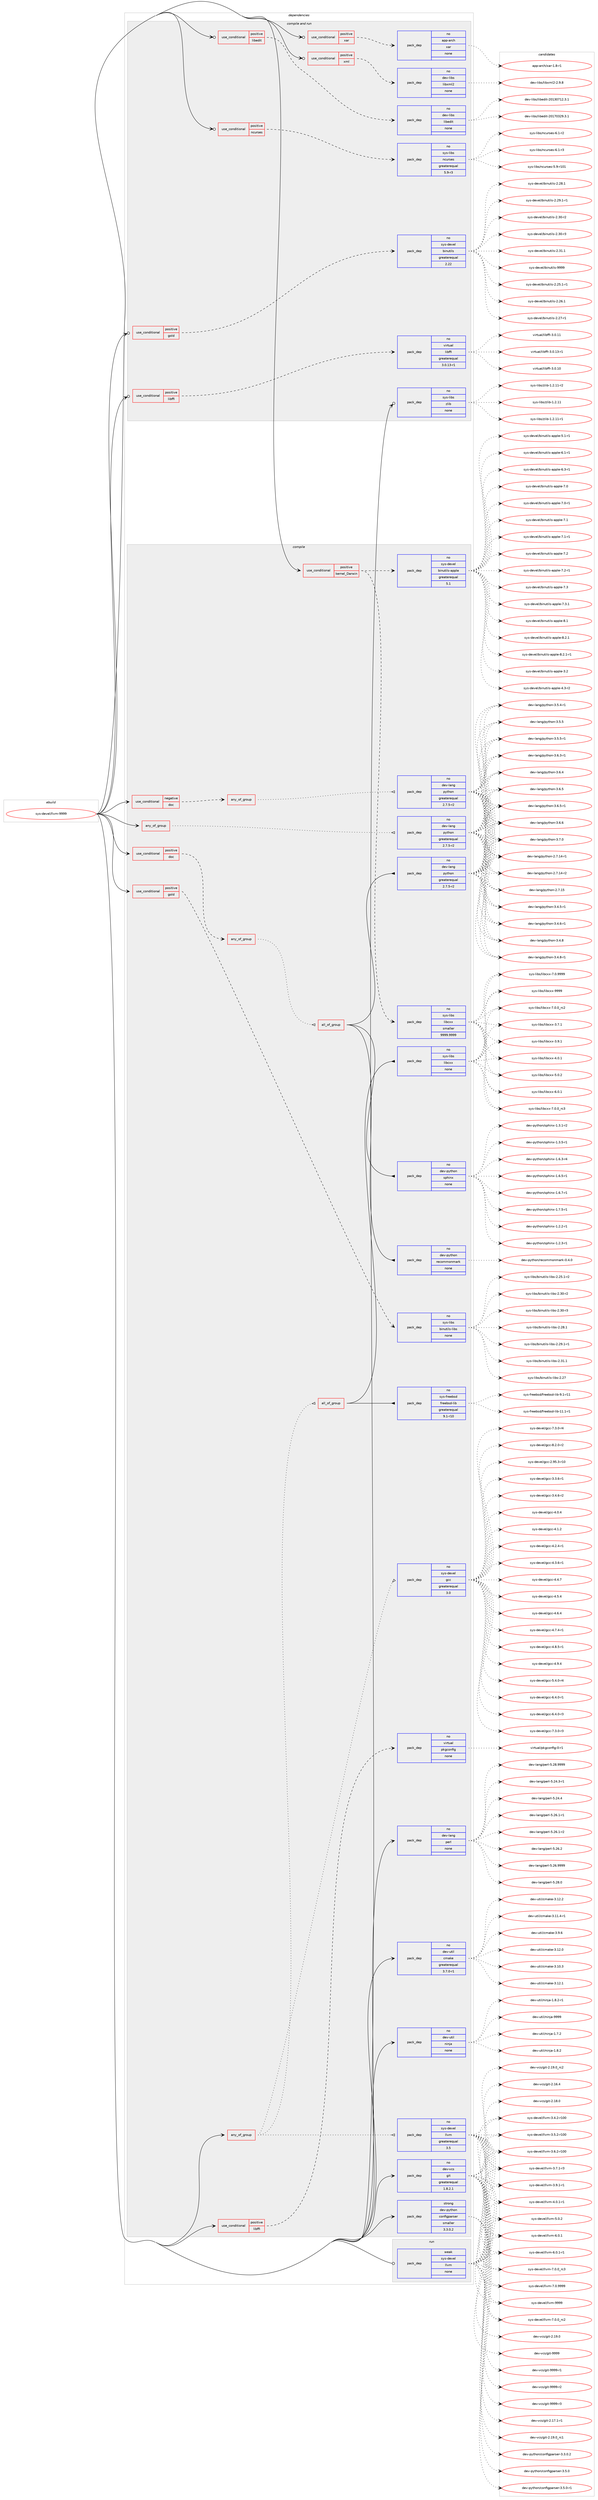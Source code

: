 digraph prolog {

# *************
# Graph options
# *************

newrank=true;
concentrate=true;
compound=true;
graph [rankdir=LR,fontname=Helvetica,fontsize=10,ranksep=1.5];#, ranksep=2.5, nodesep=0.2];
edge  [arrowhead=vee];
node  [fontname=Helvetica,fontsize=10];

# **********
# The ebuild
# **********

subgraph cluster_leftcol {
color=gray;
rank=same;
label=<<i>ebuild</i>>;
id [label="sys-devel/llvm-9999", color=red, width=4, href="../sys-devel/llvm-9999.svg"];
}

# ****************
# The dependencies
# ****************

subgraph cluster_midcol {
color=gray;
label=<<i>dependencies</i>>;
subgraph cluster_compile {
fillcolor="#eeeeee";
style=filled;
label=<<i>compile</i>>;
subgraph any231 {
dependency14038 [label=<<TABLE BORDER="0" CELLBORDER="1" CELLSPACING="0" CELLPADDING="4"><TR><TD CELLPADDING="10">any_of_group</TD></TR></TABLE>>, shape=none, color=red];subgraph pack9449 {
dependency14039 [label=<<TABLE BORDER="0" CELLBORDER="1" CELLSPACING="0" CELLPADDING="4" WIDTH="220"><TR><TD ROWSPAN="6" CELLPADDING="30">pack_dep</TD></TR><TR><TD WIDTH="110">no</TD></TR><TR><TD>dev-lang</TD></TR><TR><TD>python</TD></TR><TR><TD>greaterequal</TD></TR><TR><TD>2.7.5-r2</TD></TR></TABLE>>, shape=none, color=blue];
}
dependency14038:e -> dependency14039:w [weight=20,style="dotted",arrowhead="oinv"];
}
id:e -> dependency14038:w [weight=20,style="solid",arrowhead="vee"];
subgraph any232 {
dependency14040 [label=<<TABLE BORDER="0" CELLBORDER="1" CELLSPACING="0" CELLPADDING="4"><TR><TD CELLPADDING="10">any_of_group</TD></TR></TABLE>>, shape=none, color=red];subgraph pack9450 {
dependency14041 [label=<<TABLE BORDER="0" CELLBORDER="1" CELLSPACING="0" CELLPADDING="4" WIDTH="220"><TR><TD ROWSPAN="6" CELLPADDING="30">pack_dep</TD></TR><TR><TD WIDTH="110">no</TD></TR><TR><TD>sys-devel</TD></TR><TR><TD>gcc</TD></TR><TR><TD>greaterequal</TD></TR><TR><TD>3.0</TD></TR></TABLE>>, shape=none, color=blue];
}
dependency14040:e -> dependency14041:w [weight=20,style="dotted",arrowhead="oinv"];
subgraph pack9451 {
dependency14042 [label=<<TABLE BORDER="0" CELLBORDER="1" CELLSPACING="0" CELLPADDING="4" WIDTH="220"><TR><TD ROWSPAN="6" CELLPADDING="30">pack_dep</TD></TR><TR><TD WIDTH="110">no</TD></TR><TR><TD>sys-devel</TD></TR><TR><TD>llvm</TD></TR><TR><TD>greaterequal</TD></TR><TR><TD>3.5</TD></TR></TABLE>>, shape=none, color=blue];
}
dependency14040:e -> dependency14042:w [weight=20,style="dotted",arrowhead="oinv"];
subgraph all25 {
dependency14043 [label=<<TABLE BORDER="0" CELLBORDER="1" CELLSPACING="0" CELLPADDING="4"><TR><TD CELLPADDING="10">all_of_group</TD></TR></TABLE>>, shape=none, color=red];subgraph pack9452 {
dependency14044 [label=<<TABLE BORDER="0" CELLBORDER="1" CELLSPACING="0" CELLPADDING="4" WIDTH="220"><TR><TD ROWSPAN="6" CELLPADDING="30">pack_dep</TD></TR><TR><TD WIDTH="110">no</TD></TR><TR><TD>sys-freebsd</TD></TR><TR><TD>freebsd-lib</TD></TR><TR><TD>greaterequal</TD></TR><TR><TD>9.1-r10</TD></TR></TABLE>>, shape=none, color=blue];
}
dependency14043:e -> dependency14044:w [weight=20,style="solid",arrowhead="inv"];
subgraph pack9453 {
dependency14045 [label=<<TABLE BORDER="0" CELLBORDER="1" CELLSPACING="0" CELLPADDING="4" WIDTH="220"><TR><TD ROWSPAN="6" CELLPADDING="30">pack_dep</TD></TR><TR><TD WIDTH="110">no</TD></TR><TR><TD>sys-libs</TD></TR><TR><TD>libcxx</TD></TR><TR><TD>none</TD></TR><TR><TD></TD></TR></TABLE>>, shape=none, color=blue];
}
dependency14043:e -> dependency14045:w [weight=20,style="solid",arrowhead="inv"];
}
dependency14040:e -> dependency14043:w [weight=20,style="dotted",arrowhead="oinv"];
}
id:e -> dependency14040:w [weight=20,style="solid",arrowhead="vee"];
subgraph cond4336 {
dependency14046 [label=<<TABLE BORDER="0" CELLBORDER="1" CELLSPACING="0" CELLPADDING="4"><TR><TD ROWSPAN="3" CELLPADDING="10">use_conditional</TD></TR><TR><TD>negative</TD></TR><TR><TD>doc</TD></TR></TABLE>>, shape=none, color=red];
subgraph any233 {
dependency14047 [label=<<TABLE BORDER="0" CELLBORDER="1" CELLSPACING="0" CELLPADDING="4"><TR><TD CELLPADDING="10">any_of_group</TD></TR></TABLE>>, shape=none, color=red];subgraph pack9454 {
dependency14048 [label=<<TABLE BORDER="0" CELLBORDER="1" CELLSPACING="0" CELLPADDING="4" WIDTH="220"><TR><TD ROWSPAN="6" CELLPADDING="30">pack_dep</TD></TR><TR><TD WIDTH="110">no</TD></TR><TR><TD>dev-lang</TD></TR><TR><TD>python</TD></TR><TR><TD>greaterequal</TD></TR><TR><TD>2.7.5-r2</TD></TR></TABLE>>, shape=none, color=blue];
}
dependency14047:e -> dependency14048:w [weight=20,style="dotted",arrowhead="oinv"];
}
dependency14046:e -> dependency14047:w [weight=20,style="dashed",arrowhead="vee"];
}
id:e -> dependency14046:w [weight=20,style="solid",arrowhead="vee"];
subgraph cond4337 {
dependency14049 [label=<<TABLE BORDER="0" CELLBORDER="1" CELLSPACING="0" CELLPADDING="4"><TR><TD ROWSPAN="3" CELLPADDING="10">use_conditional</TD></TR><TR><TD>positive</TD></TR><TR><TD>doc</TD></TR></TABLE>>, shape=none, color=red];
subgraph any234 {
dependency14050 [label=<<TABLE BORDER="0" CELLBORDER="1" CELLSPACING="0" CELLPADDING="4"><TR><TD CELLPADDING="10">any_of_group</TD></TR></TABLE>>, shape=none, color=red];subgraph all26 {
dependency14051 [label=<<TABLE BORDER="0" CELLBORDER="1" CELLSPACING="0" CELLPADDING="4"><TR><TD CELLPADDING="10">all_of_group</TD></TR></TABLE>>, shape=none, color=red];subgraph pack9455 {
dependency14052 [label=<<TABLE BORDER="0" CELLBORDER="1" CELLSPACING="0" CELLPADDING="4" WIDTH="220"><TR><TD ROWSPAN="6" CELLPADDING="30">pack_dep</TD></TR><TR><TD WIDTH="110">no</TD></TR><TR><TD>dev-lang</TD></TR><TR><TD>python</TD></TR><TR><TD>greaterequal</TD></TR><TR><TD>2.7.5-r2</TD></TR></TABLE>>, shape=none, color=blue];
}
dependency14051:e -> dependency14052:w [weight=20,style="solid",arrowhead="inv"];
subgraph pack9456 {
dependency14053 [label=<<TABLE BORDER="0" CELLBORDER="1" CELLSPACING="0" CELLPADDING="4" WIDTH="220"><TR><TD ROWSPAN="6" CELLPADDING="30">pack_dep</TD></TR><TR><TD WIDTH="110">no</TD></TR><TR><TD>dev-python</TD></TR><TR><TD>recommonmark</TD></TR><TR><TD>none</TD></TR><TR><TD></TD></TR></TABLE>>, shape=none, color=blue];
}
dependency14051:e -> dependency14053:w [weight=20,style="solid",arrowhead="inv"];
subgraph pack9457 {
dependency14054 [label=<<TABLE BORDER="0" CELLBORDER="1" CELLSPACING="0" CELLPADDING="4" WIDTH="220"><TR><TD ROWSPAN="6" CELLPADDING="30">pack_dep</TD></TR><TR><TD WIDTH="110">no</TD></TR><TR><TD>dev-python</TD></TR><TR><TD>sphinx</TD></TR><TR><TD>none</TD></TR><TR><TD></TD></TR></TABLE>>, shape=none, color=blue];
}
dependency14051:e -> dependency14054:w [weight=20,style="solid",arrowhead="inv"];
}
dependency14050:e -> dependency14051:w [weight=20,style="dotted",arrowhead="oinv"];
}
dependency14049:e -> dependency14050:w [weight=20,style="dashed",arrowhead="vee"];
}
id:e -> dependency14049:w [weight=20,style="solid",arrowhead="vee"];
subgraph cond4338 {
dependency14055 [label=<<TABLE BORDER="0" CELLBORDER="1" CELLSPACING="0" CELLPADDING="4"><TR><TD ROWSPAN="3" CELLPADDING="10">use_conditional</TD></TR><TR><TD>positive</TD></TR><TR><TD>gold</TD></TR></TABLE>>, shape=none, color=red];
subgraph pack9458 {
dependency14056 [label=<<TABLE BORDER="0" CELLBORDER="1" CELLSPACING="0" CELLPADDING="4" WIDTH="220"><TR><TD ROWSPAN="6" CELLPADDING="30">pack_dep</TD></TR><TR><TD WIDTH="110">no</TD></TR><TR><TD>sys-libs</TD></TR><TR><TD>binutils-libs</TD></TR><TR><TD>none</TD></TR><TR><TD></TD></TR></TABLE>>, shape=none, color=blue];
}
dependency14055:e -> dependency14056:w [weight=20,style="dashed",arrowhead="vee"];
}
id:e -> dependency14055:w [weight=20,style="solid",arrowhead="vee"];
subgraph cond4339 {
dependency14057 [label=<<TABLE BORDER="0" CELLBORDER="1" CELLSPACING="0" CELLPADDING="4"><TR><TD ROWSPAN="3" CELLPADDING="10">use_conditional</TD></TR><TR><TD>positive</TD></TR><TR><TD>kernel_Darwin</TD></TR></TABLE>>, shape=none, color=red];
subgraph pack9459 {
dependency14058 [label=<<TABLE BORDER="0" CELLBORDER="1" CELLSPACING="0" CELLPADDING="4" WIDTH="220"><TR><TD ROWSPAN="6" CELLPADDING="30">pack_dep</TD></TR><TR><TD WIDTH="110">no</TD></TR><TR><TD>sys-libs</TD></TR><TR><TD>libcxx</TD></TR><TR><TD>smaller</TD></TR><TR><TD>9999.9999</TD></TR></TABLE>>, shape=none, color=blue];
}
dependency14057:e -> dependency14058:w [weight=20,style="dashed",arrowhead="vee"];
subgraph pack9460 {
dependency14059 [label=<<TABLE BORDER="0" CELLBORDER="1" CELLSPACING="0" CELLPADDING="4" WIDTH="220"><TR><TD ROWSPAN="6" CELLPADDING="30">pack_dep</TD></TR><TR><TD WIDTH="110">no</TD></TR><TR><TD>sys-devel</TD></TR><TR><TD>binutils-apple</TD></TR><TR><TD>greaterequal</TD></TR><TR><TD>5.1</TD></TR></TABLE>>, shape=none, color=blue];
}
dependency14057:e -> dependency14059:w [weight=20,style="dashed",arrowhead="vee"];
}
id:e -> dependency14057:w [weight=20,style="solid",arrowhead="vee"];
subgraph cond4340 {
dependency14060 [label=<<TABLE BORDER="0" CELLBORDER="1" CELLSPACING="0" CELLPADDING="4"><TR><TD ROWSPAN="3" CELLPADDING="10">use_conditional</TD></TR><TR><TD>positive</TD></TR><TR><TD>libffi</TD></TR></TABLE>>, shape=none, color=red];
subgraph pack9461 {
dependency14061 [label=<<TABLE BORDER="0" CELLBORDER="1" CELLSPACING="0" CELLPADDING="4" WIDTH="220"><TR><TD ROWSPAN="6" CELLPADDING="30">pack_dep</TD></TR><TR><TD WIDTH="110">no</TD></TR><TR><TD>virtual</TD></TR><TR><TD>pkgconfig</TD></TR><TR><TD>none</TD></TR><TR><TD></TD></TR></TABLE>>, shape=none, color=blue];
}
dependency14060:e -> dependency14061:w [weight=20,style="dashed",arrowhead="vee"];
}
id:e -> dependency14060:w [weight=20,style="solid",arrowhead="vee"];
subgraph pack9462 {
dependency14062 [label=<<TABLE BORDER="0" CELLBORDER="1" CELLSPACING="0" CELLPADDING="4" WIDTH="220"><TR><TD ROWSPAN="6" CELLPADDING="30">pack_dep</TD></TR><TR><TD WIDTH="110">no</TD></TR><TR><TD>dev-lang</TD></TR><TR><TD>perl</TD></TR><TR><TD>none</TD></TR><TR><TD></TD></TR></TABLE>>, shape=none, color=blue];
}
id:e -> dependency14062:w [weight=20,style="solid",arrowhead="vee"];
subgraph pack9463 {
dependency14063 [label=<<TABLE BORDER="0" CELLBORDER="1" CELLSPACING="0" CELLPADDING="4" WIDTH="220"><TR><TD ROWSPAN="6" CELLPADDING="30">pack_dep</TD></TR><TR><TD WIDTH="110">no</TD></TR><TR><TD>dev-util</TD></TR><TR><TD>cmake</TD></TR><TR><TD>greaterequal</TD></TR><TR><TD>3.7.0-r1</TD></TR></TABLE>>, shape=none, color=blue];
}
id:e -> dependency14063:w [weight=20,style="solid",arrowhead="vee"];
subgraph pack9464 {
dependency14064 [label=<<TABLE BORDER="0" CELLBORDER="1" CELLSPACING="0" CELLPADDING="4" WIDTH="220"><TR><TD ROWSPAN="6" CELLPADDING="30">pack_dep</TD></TR><TR><TD WIDTH="110">no</TD></TR><TR><TD>dev-util</TD></TR><TR><TD>ninja</TD></TR><TR><TD>none</TD></TR><TR><TD></TD></TR></TABLE>>, shape=none, color=blue];
}
id:e -> dependency14064:w [weight=20,style="solid",arrowhead="vee"];
subgraph pack9465 {
dependency14065 [label=<<TABLE BORDER="0" CELLBORDER="1" CELLSPACING="0" CELLPADDING="4" WIDTH="220"><TR><TD ROWSPAN="6" CELLPADDING="30">pack_dep</TD></TR><TR><TD WIDTH="110">no</TD></TR><TR><TD>dev-vcs</TD></TR><TR><TD>git</TD></TR><TR><TD>greaterequal</TD></TR><TR><TD>1.8.2.1</TD></TR></TABLE>>, shape=none, color=blue];
}
id:e -> dependency14065:w [weight=20,style="solid",arrowhead="vee"];
subgraph pack9466 {
dependency14066 [label=<<TABLE BORDER="0" CELLBORDER="1" CELLSPACING="0" CELLPADDING="4" WIDTH="220"><TR><TD ROWSPAN="6" CELLPADDING="30">pack_dep</TD></TR><TR><TD WIDTH="110">strong</TD></TR><TR><TD>dev-python</TD></TR><TR><TD>configparser</TD></TR><TR><TD>smaller</TD></TR><TR><TD>3.3.0.2</TD></TR></TABLE>>, shape=none, color=blue];
}
id:e -> dependency14066:w [weight=20,style="solid",arrowhead="vee"];
}
subgraph cluster_compileandrun {
fillcolor="#eeeeee";
style=filled;
label=<<i>compile and run</i>>;
subgraph cond4341 {
dependency14067 [label=<<TABLE BORDER="0" CELLBORDER="1" CELLSPACING="0" CELLPADDING="4"><TR><TD ROWSPAN="3" CELLPADDING="10">use_conditional</TD></TR><TR><TD>positive</TD></TR><TR><TD>gold</TD></TR></TABLE>>, shape=none, color=red];
subgraph pack9467 {
dependency14068 [label=<<TABLE BORDER="0" CELLBORDER="1" CELLSPACING="0" CELLPADDING="4" WIDTH="220"><TR><TD ROWSPAN="6" CELLPADDING="30">pack_dep</TD></TR><TR><TD WIDTH="110">no</TD></TR><TR><TD>sys-devel</TD></TR><TR><TD>binutils</TD></TR><TR><TD>greaterequal</TD></TR><TR><TD>2.22</TD></TR></TABLE>>, shape=none, color=blue];
}
dependency14067:e -> dependency14068:w [weight=20,style="dashed",arrowhead="vee"];
}
id:e -> dependency14067:w [weight=20,style="solid",arrowhead="odotvee"];
subgraph cond4342 {
dependency14069 [label=<<TABLE BORDER="0" CELLBORDER="1" CELLSPACING="0" CELLPADDING="4"><TR><TD ROWSPAN="3" CELLPADDING="10">use_conditional</TD></TR><TR><TD>positive</TD></TR><TR><TD>libedit</TD></TR></TABLE>>, shape=none, color=red];
subgraph pack9468 {
dependency14070 [label=<<TABLE BORDER="0" CELLBORDER="1" CELLSPACING="0" CELLPADDING="4" WIDTH="220"><TR><TD ROWSPAN="6" CELLPADDING="30">pack_dep</TD></TR><TR><TD WIDTH="110">no</TD></TR><TR><TD>dev-libs</TD></TR><TR><TD>libedit</TD></TR><TR><TD>none</TD></TR><TR><TD></TD></TR></TABLE>>, shape=none, color=blue];
}
dependency14069:e -> dependency14070:w [weight=20,style="dashed",arrowhead="vee"];
}
id:e -> dependency14069:w [weight=20,style="solid",arrowhead="odotvee"];
subgraph cond4343 {
dependency14071 [label=<<TABLE BORDER="0" CELLBORDER="1" CELLSPACING="0" CELLPADDING="4"><TR><TD ROWSPAN="3" CELLPADDING="10">use_conditional</TD></TR><TR><TD>positive</TD></TR><TR><TD>libffi</TD></TR></TABLE>>, shape=none, color=red];
subgraph pack9469 {
dependency14072 [label=<<TABLE BORDER="0" CELLBORDER="1" CELLSPACING="0" CELLPADDING="4" WIDTH="220"><TR><TD ROWSPAN="6" CELLPADDING="30">pack_dep</TD></TR><TR><TD WIDTH="110">no</TD></TR><TR><TD>virtual</TD></TR><TR><TD>libffi</TD></TR><TR><TD>greaterequal</TD></TR><TR><TD>3.0.13-r1</TD></TR></TABLE>>, shape=none, color=blue];
}
dependency14071:e -> dependency14072:w [weight=20,style="dashed",arrowhead="vee"];
}
id:e -> dependency14071:w [weight=20,style="solid",arrowhead="odotvee"];
subgraph cond4344 {
dependency14073 [label=<<TABLE BORDER="0" CELLBORDER="1" CELLSPACING="0" CELLPADDING="4"><TR><TD ROWSPAN="3" CELLPADDING="10">use_conditional</TD></TR><TR><TD>positive</TD></TR><TR><TD>ncurses</TD></TR></TABLE>>, shape=none, color=red];
subgraph pack9470 {
dependency14074 [label=<<TABLE BORDER="0" CELLBORDER="1" CELLSPACING="0" CELLPADDING="4" WIDTH="220"><TR><TD ROWSPAN="6" CELLPADDING="30">pack_dep</TD></TR><TR><TD WIDTH="110">no</TD></TR><TR><TD>sys-libs</TD></TR><TR><TD>ncurses</TD></TR><TR><TD>greaterequal</TD></TR><TR><TD>5.9-r3</TD></TR></TABLE>>, shape=none, color=blue];
}
dependency14073:e -> dependency14074:w [weight=20,style="dashed",arrowhead="vee"];
}
id:e -> dependency14073:w [weight=20,style="solid",arrowhead="odotvee"];
subgraph cond4345 {
dependency14075 [label=<<TABLE BORDER="0" CELLBORDER="1" CELLSPACING="0" CELLPADDING="4"><TR><TD ROWSPAN="3" CELLPADDING="10">use_conditional</TD></TR><TR><TD>positive</TD></TR><TR><TD>xar</TD></TR></TABLE>>, shape=none, color=red];
subgraph pack9471 {
dependency14076 [label=<<TABLE BORDER="0" CELLBORDER="1" CELLSPACING="0" CELLPADDING="4" WIDTH="220"><TR><TD ROWSPAN="6" CELLPADDING="30">pack_dep</TD></TR><TR><TD WIDTH="110">no</TD></TR><TR><TD>app-arch</TD></TR><TR><TD>xar</TD></TR><TR><TD>none</TD></TR><TR><TD></TD></TR></TABLE>>, shape=none, color=blue];
}
dependency14075:e -> dependency14076:w [weight=20,style="dashed",arrowhead="vee"];
}
id:e -> dependency14075:w [weight=20,style="solid",arrowhead="odotvee"];
subgraph cond4346 {
dependency14077 [label=<<TABLE BORDER="0" CELLBORDER="1" CELLSPACING="0" CELLPADDING="4"><TR><TD ROWSPAN="3" CELLPADDING="10">use_conditional</TD></TR><TR><TD>positive</TD></TR><TR><TD>xml</TD></TR></TABLE>>, shape=none, color=red];
subgraph pack9472 {
dependency14078 [label=<<TABLE BORDER="0" CELLBORDER="1" CELLSPACING="0" CELLPADDING="4" WIDTH="220"><TR><TD ROWSPAN="6" CELLPADDING="30">pack_dep</TD></TR><TR><TD WIDTH="110">no</TD></TR><TR><TD>dev-libs</TD></TR><TR><TD>libxml2</TD></TR><TR><TD>none</TD></TR><TR><TD></TD></TR></TABLE>>, shape=none, color=blue];
}
dependency14077:e -> dependency14078:w [weight=20,style="dashed",arrowhead="vee"];
}
id:e -> dependency14077:w [weight=20,style="solid",arrowhead="odotvee"];
subgraph pack9473 {
dependency14079 [label=<<TABLE BORDER="0" CELLBORDER="1" CELLSPACING="0" CELLPADDING="4" WIDTH="220"><TR><TD ROWSPAN="6" CELLPADDING="30">pack_dep</TD></TR><TR><TD WIDTH="110">no</TD></TR><TR><TD>sys-libs</TD></TR><TR><TD>zlib</TD></TR><TR><TD>none</TD></TR><TR><TD></TD></TR></TABLE>>, shape=none, color=blue];
}
id:e -> dependency14079:w [weight=20,style="solid",arrowhead="odotvee"];
}
subgraph cluster_run {
fillcolor="#eeeeee";
style=filled;
label=<<i>run</i>>;
subgraph pack9474 {
dependency14080 [label=<<TABLE BORDER="0" CELLBORDER="1" CELLSPACING="0" CELLPADDING="4" WIDTH="220"><TR><TD ROWSPAN="6" CELLPADDING="30">pack_dep</TD></TR><TR><TD WIDTH="110">weak</TD></TR><TR><TD>sys-devel</TD></TR><TR><TD>llvm</TD></TR><TR><TD>none</TD></TR><TR><TD></TD></TR></TABLE>>, shape=none, color=blue];
}
id:e -> dependency14080:w [weight=20,style="solid",arrowhead="odot"];
}
}

# **************
# The candidates
# **************

subgraph cluster_choices {
rank=same;
color=gray;
label=<<i>candidates</i>>;

subgraph choice9449 {
color=black;
nodesep=1;
choice100101118451089711010347112121116104111110455046554649524511449 [label="dev-lang/python-2.7.14-r1", color=red, width=4,href="../dev-lang/python-2.7.14-r1.svg"];
choice100101118451089711010347112121116104111110455046554649524511450 [label="dev-lang/python-2.7.14-r2", color=red, width=4,href="../dev-lang/python-2.7.14-r2.svg"];
choice10010111845108971101034711212111610411111045504655464953 [label="dev-lang/python-2.7.15", color=red, width=4,href="../dev-lang/python-2.7.15.svg"];
choice1001011184510897110103471121211161041111104551465246534511449 [label="dev-lang/python-3.4.5-r1", color=red, width=4,href="../dev-lang/python-3.4.5-r1.svg"];
choice1001011184510897110103471121211161041111104551465246544511449 [label="dev-lang/python-3.4.6-r1", color=red, width=4,href="../dev-lang/python-3.4.6-r1.svg"];
choice100101118451089711010347112121116104111110455146524656 [label="dev-lang/python-3.4.8", color=red, width=4,href="../dev-lang/python-3.4.8.svg"];
choice1001011184510897110103471121211161041111104551465246564511449 [label="dev-lang/python-3.4.8-r1", color=red, width=4,href="../dev-lang/python-3.4.8-r1.svg"];
choice1001011184510897110103471121211161041111104551465346524511449 [label="dev-lang/python-3.5.4-r1", color=red, width=4,href="../dev-lang/python-3.5.4-r1.svg"];
choice100101118451089711010347112121116104111110455146534653 [label="dev-lang/python-3.5.5", color=red, width=4,href="../dev-lang/python-3.5.5.svg"];
choice1001011184510897110103471121211161041111104551465346534511449 [label="dev-lang/python-3.5.5-r1", color=red, width=4,href="../dev-lang/python-3.5.5-r1.svg"];
choice1001011184510897110103471121211161041111104551465446514511449 [label="dev-lang/python-3.6.3-r1", color=red, width=4,href="../dev-lang/python-3.6.3-r1.svg"];
choice100101118451089711010347112121116104111110455146544652 [label="dev-lang/python-3.6.4", color=red, width=4,href="../dev-lang/python-3.6.4.svg"];
choice100101118451089711010347112121116104111110455146544653 [label="dev-lang/python-3.6.5", color=red, width=4,href="../dev-lang/python-3.6.5.svg"];
choice1001011184510897110103471121211161041111104551465446534511449 [label="dev-lang/python-3.6.5-r1", color=red, width=4,href="../dev-lang/python-3.6.5-r1.svg"];
choice100101118451089711010347112121116104111110455146544654 [label="dev-lang/python-3.6.6", color=red, width=4,href="../dev-lang/python-3.6.6.svg"];
choice100101118451089711010347112121116104111110455146554648 [label="dev-lang/python-3.7.0", color=red, width=4,href="../dev-lang/python-3.7.0.svg"];
dependency14039:e -> choice100101118451089711010347112121116104111110455046554649524511449:w [style=dotted,weight="100"];
dependency14039:e -> choice100101118451089711010347112121116104111110455046554649524511450:w [style=dotted,weight="100"];
dependency14039:e -> choice10010111845108971101034711212111610411111045504655464953:w [style=dotted,weight="100"];
dependency14039:e -> choice1001011184510897110103471121211161041111104551465246534511449:w [style=dotted,weight="100"];
dependency14039:e -> choice1001011184510897110103471121211161041111104551465246544511449:w [style=dotted,weight="100"];
dependency14039:e -> choice100101118451089711010347112121116104111110455146524656:w [style=dotted,weight="100"];
dependency14039:e -> choice1001011184510897110103471121211161041111104551465246564511449:w [style=dotted,weight="100"];
dependency14039:e -> choice1001011184510897110103471121211161041111104551465346524511449:w [style=dotted,weight="100"];
dependency14039:e -> choice100101118451089711010347112121116104111110455146534653:w [style=dotted,weight="100"];
dependency14039:e -> choice1001011184510897110103471121211161041111104551465346534511449:w [style=dotted,weight="100"];
dependency14039:e -> choice1001011184510897110103471121211161041111104551465446514511449:w [style=dotted,weight="100"];
dependency14039:e -> choice100101118451089711010347112121116104111110455146544652:w [style=dotted,weight="100"];
dependency14039:e -> choice100101118451089711010347112121116104111110455146544653:w [style=dotted,weight="100"];
dependency14039:e -> choice1001011184510897110103471121211161041111104551465446534511449:w [style=dotted,weight="100"];
dependency14039:e -> choice100101118451089711010347112121116104111110455146544654:w [style=dotted,weight="100"];
dependency14039:e -> choice100101118451089711010347112121116104111110455146554648:w [style=dotted,weight="100"];
}
subgraph choice9450 {
color=black;
nodesep=1;
choice1151211154510010111810110847103999945504657534651451144948 [label="sys-devel/gcc-2.95.3-r10", color=red, width=4,href="../sys-devel/gcc-2.95.3-r10.svg"];
choice115121115451001011181011084710399994551465146544511449 [label="sys-devel/gcc-3.3.6-r1", color=red, width=4,href="../sys-devel/gcc-3.3.6-r1.svg"];
choice115121115451001011181011084710399994551465246544511450 [label="sys-devel/gcc-3.4.6-r2", color=red, width=4,href="../sys-devel/gcc-3.4.6-r2.svg"];
choice11512111545100101118101108471039999455246484652 [label="sys-devel/gcc-4.0.4", color=red, width=4,href="../sys-devel/gcc-4.0.4.svg"];
choice11512111545100101118101108471039999455246494650 [label="sys-devel/gcc-4.1.2", color=red, width=4,href="../sys-devel/gcc-4.1.2.svg"];
choice115121115451001011181011084710399994552465046524511449 [label="sys-devel/gcc-4.2.4-r1", color=red, width=4,href="../sys-devel/gcc-4.2.4-r1.svg"];
choice115121115451001011181011084710399994552465146544511449 [label="sys-devel/gcc-4.3.6-r1", color=red, width=4,href="../sys-devel/gcc-4.3.6-r1.svg"];
choice11512111545100101118101108471039999455246524655 [label="sys-devel/gcc-4.4.7", color=red, width=4,href="../sys-devel/gcc-4.4.7.svg"];
choice11512111545100101118101108471039999455246534652 [label="sys-devel/gcc-4.5.4", color=red, width=4,href="../sys-devel/gcc-4.5.4.svg"];
choice11512111545100101118101108471039999455246544652 [label="sys-devel/gcc-4.6.4", color=red, width=4,href="../sys-devel/gcc-4.6.4.svg"];
choice115121115451001011181011084710399994552465546524511449 [label="sys-devel/gcc-4.7.4-r1", color=red, width=4,href="../sys-devel/gcc-4.7.4-r1.svg"];
choice115121115451001011181011084710399994552465646534511449 [label="sys-devel/gcc-4.8.5-r1", color=red, width=4,href="../sys-devel/gcc-4.8.5-r1.svg"];
choice11512111545100101118101108471039999455246574652 [label="sys-devel/gcc-4.9.4", color=red, width=4,href="../sys-devel/gcc-4.9.4.svg"];
choice115121115451001011181011084710399994553465246484511452 [label="sys-devel/gcc-5.4.0-r4", color=red, width=4,href="../sys-devel/gcc-5.4.0-r4.svg"];
choice115121115451001011181011084710399994554465246484511449 [label="sys-devel/gcc-6.4.0-r1", color=red, width=4,href="../sys-devel/gcc-6.4.0-r1.svg"];
choice115121115451001011181011084710399994554465246484511451 [label="sys-devel/gcc-6.4.0-r3", color=red, width=4,href="../sys-devel/gcc-6.4.0-r3.svg"];
choice115121115451001011181011084710399994555465146484511451 [label="sys-devel/gcc-7.3.0-r3", color=red, width=4,href="../sys-devel/gcc-7.3.0-r3.svg"];
choice115121115451001011181011084710399994555465146484511452 [label="sys-devel/gcc-7.3.0-r4", color=red, width=4,href="../sys-devel/gcc-7.3.0-r4.svg"];
choice115121115451001011181011084710399994556465046484511450 [label="sys-devel/gcc-8.2.0-r2", color=red, width=4,href="../sys-devel/gcc-8.2.0-r2.svg"];
dependency14041:e -> choice1151211154510010111810110847103999945504657534651451144948:w [style=dotted,weight="100"];
dependency14041:e -> choice115121115451001011181011084710399994551465146544511449:w [style=dotted,weight="100"];
dependency14041:e -> choice115121115451001011181011084710399994551465246544511450:w [style=dotted,weight="100"];
dependency14041:e -> choice11512111545100101118101108471039999455246484652:w [style=dotted,weight="100"];
dependency14041:e -> choice11512111545100101118101108471039999455246494650:w [style=dotted,weight="100"];
dependency14041:e -> choice115121115451001011181011084710399994552465046524511449:w [style=dotted,weight="100"];
dependency14041:e -> choice115121115451001011181011084710399994552465146544511449:w [style=dotted,weight="100"];
dependency14041:e -> choice11512111545100101118101108471039999455246524655:w [style=dotted,weight="100"];
dependency14041:e -> choice11512111545100101118101108471039999455246534652:w [style=dotted,weight="100"];
dependency14041:e -> choice11512111545100101118101108471039999455246544652:w [style=dotted,weight="100"];
dependency14041:e -> choice115121115451001011181011084710399994552465546524511449:w [style=dotted,weight="100"];
dependency14041:e -> choice115121115451001011181011084710399994552465646534511449:w [style=dotted,weight="100"];
dependency14041:e -> choice11512111545100101118101108471039999455246574652:w [style=dotted,weight="100"];
dependency14041:e -> choice115121115451001011181011084710399994553465246484511452:w [style=dotted,weight="100"];
dependency14041:e -> choice115121115451001011181011084710399994554465246484511449:w [style=dotted,weight="100"];
dependency14041:e -> choice115121115451001011181011084710399994554465246484511451:w [style=dotted,weight="100"];
dependency14041:e -> choice115121115451001011181011084710399994555465146484511451:w [style=dotted,weight="100"];
dependency14041:e -> choice115121115451001011181011084710399994555465146484511452:w [style=dotted,weight="100"];
dependency14041:e -> choice115121115451001011181011084710399994556465046484511450:w [style=dotted,weight="100"];
}
subgraph choice9451 {
color=black;
nodesep=1;
choice1151211154510010111810110847108108118109455546484648951149950 [label="sys-devel/llvm-7.0.0_rc2", color=red, width=4,href="../sys-devel/llvm-7.0.0_rc2.svg"];
choice115121115451001011181011084710810811810945514652465045114494848 [label="sys-devel/llvm-3.4.2-r100", color=red, width=4,href="../sys-devel/llvm-3.4.2-r100.svg"];
choice115121115451001011181011084710810811810945514653465045114494848 [label="sys-devel/llvm-3.5.2-r100", color=red, width=4,href="../sys-devel/llvm-3.5.2-r100.svg"];
choice115121115451001011181011084710810811810945514654465045114494848 [label="sys-devel/llvm-3.6.2-r100", color=red, width=4,href="../sys-devel/llvm-3.6.2-r100.svg"];
choice11512111545100101118101108471081081181094551465546494511451 [label="sys-devel/llvm-3.7.1-r3", color=red, width=4,href="../sys-devel/llvm-3.7.1-r3.svg"];
choice11512111545100101118101108471081081181094551465746494511449 [label="sys-devel/llvm-3.9.1-r1", color=red, width=4,href="../sys-devel/llvm-3.9.1-r1.svg"];
choice11512111545100101118101108471081081181094552464846494511449 [label="sys-devel/llvm-4.0.1-r1", color=red, width=4,href="../sys-devel/llvm-4.0.1-r1.svg"];
choice1151211154510010111810110847108108118109455346484650 [label="sys-devel/llvm-5.0.2", color=red, width=4,href="../sys-devel/llvm-5.0.2.svg"];
choice1151211154510010111810110847108108118109455446484649 [label="sys-devel/llvm-6.0.1", color=red, width=4,href="../sys-devel/llvm-6.0.1.svg"];
choice11512111545100101118101108471081081181094554464846494511449 [label="sys-devel/llvm-6.0.1-r1", color=red, width=4,href="../sys-devel/llvm-6.0.1-r1.svg"];
choice1151211154510010111810110847108108118109455546484648951149951 [label="sys-devel/llvm-7.0.0_rc3", color=red, width=4,href="../sys-devel/llvm-7.0.0_rc3.svg"];
choice1151211154510010111810110847108108118109455546484657575757 [label="sys-devel/llvm-7.0.9999", color=red, width=4,href="../sys-devel/llvm-7.0.9999.svg"];
choice11512111545100101118101108471081081181094557575757 [label="sys-devel/llvm-9999", color=red, width=4,href="../sys-devel/llvm-9999.svg"];
dependency14042:e -> choice1151211154510010111810110847108108118109455546484648951149950:w [style=dotted,weight="100"];
dependency14042:e -> choice115121115451001011181011084710810811810945514652465045114494848:w [style=dotted,weight="100"];
dependency14042:e -> choice115121115451001011181011084710810811810945514653465045114494848:w [style=dotted,weight="100"];
dependency14042:e -> choice115121115451001011181011084710810811810945514654465045114494848:w [style=dotted,weight="100"];
dependency14042:e -> choice11512111545100101118101108471081081181094551465546494511451:w [style=dotted,weight="100"];
dependency14042:e -> choice11512111545100101118101108471081081181094551465746494511449:w [style=dotted,weight="100"];
dependency14042:e -> choice11512111545100101118101108471081081181094552464846494511449:w [style=dotted,weight="100"];
dependency14042:e -> choice1151211154510010111810110847108108118109455346484650:w [style=dotted,weight="100"];
dependency14042:e -> choice1151211154510010111810110847108108118109455446484649:w [style=dotted,weight="100"];
dependency14042:e -> choice11512111545100101118101108471081081181094554464846494511449:w [style=dotted,weight="100"];
dependency14042:e -> choice1151211154510010111810110847108108118109455546484648951149951:w [style=dotted,weight="100"];
dependency14042:e -> choice1151211154510010111810110847108108118109455546484657575757:w [style=dotted,weight="100"];
dependency14042:e -> choice11512111545100101118101108471081081181094557575757:w [style=dotted,weight="100"];
}
subgraph choice9452 {
color=black;
nodesep=1;
choice11512111545102114101101981151004710211410110198115100451081059845494946494511449 [label="sys-freebsd/freebsd-lib-11.1-r1", color=red, width=4,href="../sys-freebsd/freebsd-lib-11.1-r1.svg"];
choice11512111545102114101101981151004710211410110198115100451081059845574649451144949 [label="sys-freebsd/freebsd-lib-9.1-r11", color=red, width=4,href="../sys-freebsd/freebsd-lib-9.1-r11.svg"];
dependency14044:e -> choice11512111545102114101101981151004710211410110198115100451081059845494946494511449:w [style=dotted,weight="100"];
dependency14044:e -> choice11512111545102114101101981151004710211410110198115100451081059845574649451144949:w [style=dotted,weight="100"];
}
subgraph choice9453 {
color=black;
nodesep=1;
choice1151211154510810598115471081059899120120455546484648951149950 [label="sys-libs/libcxx-7.0.0_rc2", color=red, width=4,href="../sys-libs/libcxx-7.0.0_rc2.svg"];
choice1151211154510810598115471081059899120120455146554649 [label="sys-libs/libcxx-3.7.1", color=red, width=4,href="../sys-libs/libcxx-3.7.1.svg"];
choice1151211154510810598115471081059899120120455146574649 [label="sys-libs/libcxx-3.9.1", color=red, width=4,href="../sys-libs/libcxx-3.9.1.svg"];
choice1151211154510810598115471081059899120120455246484649 [label="sys-libs/libcxx-4.0.1", color=red, width=4,href="../sys-libs/libcxx-4.0.1.svg"];
choice1151211154510810598115471081059899120120455346484650 [label="sys-libs/libcxx-5.0.2", color=red, width=4,href="../sys-libs/libcxx-5.0.2.svg"];
choice1151211154510810598115471081059899120120455446484649 [label="sys-libs/libcxx-6.0.1", color=red, width=4,href="../sys-libs/libcxx-6.0.1.svg"];
choice1151211154510810598115471081059899120120455546484648951149951 [label="sys-libs/libcxx-7.0.0_rc3", color=red, width=4,href="../sys-libs/libcxx-7.0.0_rc3.svg"];
choice1151211154510810598115471081059899120120455546484657575757 [label="sys-libs/libcxx-7.0.9999", color=red, width=4,href="../sys-libs/libcxx-7.0.9999.svg"];
choice11512111545108105981154710810598991201204557575757 [label="sys-libs/libcxx-9999", color=red, width=4,href="../sys-libs/libcxx-9999.svg"];
dependency14045:e -> choice1151211154510810598115471081059899120120455546484648951149950:w [style=dotted,weight="100"];
dependency14045:e -> choice1151211154510810598115471081059899120120455146554649:w [style=dotted,weight="100"];
dependency14045:e -> choice1151211154510810598115471081059899120120455146574649:w [style=dotted,weight="100"];
dependency14045:e -> choice1151211154510810598115471081059899120120455246484649:w [style=dotted,weight="100"];
dependency14045:e -> choice1151211154510810598115471081059899120120455346484650:w [style=dotted,weight="100"];
dependency14045:e -> choice1151211154510810598115471081059899120120455446484649:w [style=dotted,weight="100"];
dependency14045:e -> choice1151211154510810598115471081059899120120455546484648951149951:w [style=dotted,weight="100"];
dependency14045:e -> choice1151211154510810598115471081059899120120455546484657575757:w [style=dotted,weight="100"];
dependency14045:e -> choice11512111545108105981154710810598991201204557575757:w [style=dotted,weight="100"];
}
subgraph choice9454 {
color=black;
nodesep=1;
choice100101118451089711010347112121116104111110455046554649524511449 [label="dev-lang/python-2.7.14-r1", color=red, width=4,href="../dev-lang/python-2.7.14-r1.svg"];
choice100101118451089711010347112121116104111110455046554649524511450 [label="dev-lang/python-2.7.14-r2", color=red, width=4,href="../dev-lang/python-2.7.14-r2.svg"];
choice10010111845108971101034711212111610411111045504655464953 [label="dev-lang/python-2.7.15", color=red, width=4,href="../dev-lang/python-2.7.15.svg"];
choice1001011184510897110103471121211161041111104551465246534511449 [label="dev-lang/python-3.4.5-r1", color=red, width=4,href="../dev-lang/python-3.4.5-r1.svg"];
choice1001011184510897110103471121211161041111104551465246544511449 [label="dev-lang/python-3.4.6-r1", color=red, width=4,href="../dev-lang/python-3.4.6-r1.svg"];
choice100101118451089711010347112121116104111110455146524656 [label="dev-lang/python-3.4.8", color=red, width=4,href="../dev-lang/python-3.4.8.svg"];
choice1001011184510897110103471121211161041111104551465246564511449 [label="dev-lang/python-3.4.8-r1", color=red, width=4,href="../dev-lang/python-3.4.8-r1.svg"];
choice1001011184510897110103471121211161041111104551465346524511449 [label="dev-lang/python-3.5.4-r1", color=red, width=4,href="../dev-lang/python-3.5.4-r1.svg"];
choice100101118451089711010347112121116104111110455146534653 [label="dev-lang/python-3.5.5", color=red, width=4,href="../dev-lang/python-3.5.5.svg"];
choice1001011184510897110103471121211161041111104551465346534511449 [label="dev-lang/python-3.5.5-r1", color=red, width=4,href="../dev-lang/python-3.5.5-r1.svg"];
choice1001011184510897110103471121211161041111104551465446514511449 [label="dev-lang/python-3.6.3-r1", color=red, width=4,href="../dev-lang/python-3.6.3-r1.svg"];
choice100101118451089711010347112121116104111110455146544652 [label="dev-lang/python-3.6.4", color=red, width=4,href="../dev-lang/python-3.6.4.svg"];
choice100101118451089711010347112121116104111110455146544653 [label="dev-lang/python-3.6.5", color=red, width=4,href="../dev-lang/python-3.6.5.svg"];
choice1001011184510897110103471121211161041111104551465446534511449 [label="dev-lang/python-3.6.5-r1", color=red, width=4,href="../dev-lang/python-3.6.5-r1.svg"];
choice100101118451089711010347112121116104111110455146544654 [label="dev-lang/python-3.6.6", color=red, width=4,href="../dev-lang/python-3.6.6.svg"];
choice100101118451089711010347112121116104111110455146554648 [label="dev-lang/python-3.7.0", color=red, width=4,href="../dev-lang/python-3.7.0.svg"];
dependency14048:e -> choice100101118451089711010347112121116104111110455046554649524511449:w [style=dotted,weight="100"];
dependency14048:e -> choice100101118451089711010347112121116104111110455046554649524511450:w [style=dotted,weight="100"];
dependency14048:e -> choice10010111845108971101034711212111610411111045504655464953:w [style=dotted,weight="100"];
dependency14048:e -> choice1001011184510897110103471121211161041111104551465246534511449:w [style=dotted,weight="100"];
dependency14048:e -> choice1001011184510897110103471121211161041111104551465246544511449:w [style=dotted,weight="100"];
dependency14048:e -> choice100101118451089711010347112121116104111110455146524656:w [style=dotted,weight="100"];
dependency14048:e -> choice1001011184510897110103471121211161041111104551465246564511449:w [style=dotted,weight="100"];
dependency14048:e -> choice1001011184510897110103471121211161041111104551465346524511449:w [style=dotted,weight="100"];
dependency14048:e -> choice100101118451089711010347112121116104111110455146534653:w [style=dotted,weight="100"];
dependency14048:e -> choice1001011184510897110103471121211161041111104551465346534511449:w [style=dotted,weight="100"];
dependency14048:e -> choice1001011184510897110103471121211161041111104551465446514511449:w [style=dotted,weight="100"];
dependency14048:e -> choice100101118451089711010347112121116104111110455146544652:w [style=dotted,weight="100"];
dependency14048:e -> choice100101118451089711010347112121116104111110455146544653:w [style=dotted,weight="100"];
dependency14048:e -> choice1001011184510897110103471121211161041111104551465446534511449:w [style=dotted,weight="100"];
dependency14048:e -> choice100101118451089711010347112121116104111110455146544654:w [style=dotted,weight="100"];
dependency14048:e -> choice100101118451089711010347112121116104111110455146554648:w [style=dotted,weight="100"];
}
subgraph choice9455 {
color=black;
nodesep=1;
choice100101118451089711010347112121116104111110455046554649524511449 [label="dev-lang/python-2.7.14-r1", color=red, width=4,href="../dev-lang/python-2.7.14-r1.svg"];
choice100101118451089711010347112121116104111110455046554649524511450 [label="dev-lang/python-2.7.14-r2", color=red, width=4,href="../dev-lang/python-2.7.14-r2.svg"];
choice10010111845108971101034711212111610411111045504655464953 [label="dev-lang/python-2.7.15", color=red, width=4,href="../dev-lang/python-2.7.15.svg"];
choice1001011184510897110103471121211161041111104551465246534511449 [label="dev-lang/python-3.4.5-r1", color=red, width=4,href="../dev-lang/python-3.4.5-r1.svg"];
choice1001011184510897110103471121211161041111104551465246544511449 [label="dev-lang/python-3.4.6-r1", color=red, width=4,href="../dev-lang/python-3.4.6-r1.svg"];
choice100101118451089711010347112121116104111110455146524656 [label="dev-lang/python-3.4.8", color=red, width=4,href="../dev-lang/python-3.4.8.svg"];
choice1001011184510897110103471121211161041111104551465246564511449 [label="dev-lang/python-3.4.8-r1", color=red, width=4,href="../dev-lang/python-3.4.8-r1.svg"];
choice1001011184510897110103471121211161041111104551465346524511449 [label="dev-lang/python-3.5.4-r1", color=red, width=4,href="../dev-lang/python-3.5.4-r1.svg"];
choice100101118451089711010347112121116104111110455146534653 [label="dev-lang/python-3.5.5", color=red, width=4,href="../dev-lang/python-3.5.5.svg"];
choice1001011184510897110103471121211161041111104551465346534511449 [label="dev-lang/python-3.5.5-r1", color=red, width=4,href="../dev-lang/python-3.5.5-r1.svg"];
choice1001011184510897110103471121211161041111104551465446514511449 [label="dev-lang/python-3.6.3-r1", color=red, width=4,href="../dev-lang/python-3.6.3-r1.svg"];
choice100101118451089711010347112121116104111110455146544652 [label="dev-lang/python-3.6.4", color=red, width=4,href="../dev-lang/python-3.6.4.svg"];
choice100101118451089711010347112121116104111110455146544653 [label="dev-lang/python-3.6.5", color=red, width=4,href="../dev-lang/python-3.6.5.svg"];
choice1001011184510897110103471121211161041111104551465446534511449 [label="dev-lang/python-3.6.5-r1", color=red, width=4,href="../dev-lang/python-3.6.5-r1.svg"];
choice100101118451089711010347112121116104111110455146544654 [label="dev-lang/python-3.6.6", color=red, width=4,href="../dev-lang/python-3.6.6.svg"];
choice100101118451089711010347112121116104111110455146554648 [label="dev-lang/python-3.7.0", color=red, width=4,href="../dev-lang/python-3.7.0.svg"];
dependency14052:e -> choice100101118451089711010347112121116104111110455046554649524511449:w [style=dotted,weight="100"];
dependency14052:e -> choice100101118451089711010347112121116104111110455046554649524511450:w [style=dotted,weight="100"];
dependency14052:e -> choice10010111845108971101034711212111610411111045504655464953:w [style=dotted,weight="100"];
dependency14052:e -> choice1001011184510897110103471121211161041111104551465246534511449:w [style=dotted,weight="100"];
dependency14052:e -> choice1001011184510897110103471121211161041111104551465246544511449:w [style=dotted,weight="100"];
dependency14052:e -> choice100101118451089711010347112121116104111110455146524656:w [style=dotted,weight="100"];
dependency14052:e -> choice1001011184510897110103471121211161041111104551465246564511449:w [style=dotted,weight="100"];
dependency14052:e -> choice1001011184510897110103471121211161041111104551465346524511449:w [style=dotted,weight="100"];
dependency14052:e -> choice100101118451089711010347112121116104111110455146534653:w [style=dotted,weight="100"];
dependency14052:e -> choice1001011184510897110103471121211161041111104551465346534511449:w [style=dotted,weight="100"];
dependency14052:e -> choice1001011184510897110103471121211161041111104551465446514511449:w [style=dotted,weight="100"];
dependency14052:e -> choice100101118451089711010347112121116104111110455146544652:w [style=dotted,weight="100"];
dependency14052:e -> choice100101118451089711010347112121116104111110455146544653:w [style=dotted,weight="100"];
dependency14052:e -> choice1001011184510897110103471121211161041111104551465446534511449:w [style=dotted,weight="100"];
dependency14052:e -> choice100101118451089711010347112121116104111110455146544654:w [style=dotted,weight="100"];
dependency14052:e -> choice100101118451089711010347112121116104111110455146554648:w [style=dotted,weight="100"];
}
subgraph choice9456 {
color=black;
nodesep=1;
choice10010111845112121116104111110471141019911110910911111010997114107454846524648 [label="dev-python/recommonmark-0.4.0", color=red, width=4,href="../dev-python/recommonmark-0.4.0.svg"];
dependency14053:e -> choice10010111845112121116104111110471141019911110910911111010997114107454846524648:w [style=dotted,weight="100"];
}
subgraph choice9457 {
color=black;
nodesep=1;
choice10010111845112121116104111110471151121041051101204549465046504511449 [label="dev-python/sphinx-1.2.2-r1", color=red, width=4,href="../dev-python/sphinx-1.2.2-r1.svg"];
choice10010111845112121116104111110471151121041051101204549465046514511449 [label="dev-python/sphinx-1.2.3-r1", color=red, width=4,href="../dev-python/sphinx-1.2.3-r1.svg"];
choice10010111845112121116104111110471151121041051101204549465146494511450 [label="dev-python/sphinx-1.3.1-r2", color=red, width=4,href="../dev-python/sphinx-1.3.1-r2.svg"];
choice10010111845112121116104111110471151121041051101204549465146534511449 [label="dev-python/sphinx-1.3.5-r1", color=red, width=4,href="../dev-python/sphinx-1.3.5-r1.svg"];
choice10010111845112121116104111110471151121041051101204549465446514511452 [label="dev-python/sphinx-1.6.3-r4", color=red, width=4,href="../dev-python/sphinx-1.6.3-r4.svg"];
choice10010111845112121116104111110471151121041051101204549465446534511449 [label="dev-python/sphinx-1.6.5-r1", color=red, width=4,href="../dev-python/sphinx-1.6.5-r1.svg"];
choice10010111845112121116104111110471151121041051101204549465446554511449 [label="dev-python/sphinx-1.6.7-r1", color=red, width=4,href="../dev-python/sphinx-1.6.7-r1.svg"];
choice10010111845112121116104111110471151121041051101204549465546534511449 [label="dev-python/sphinx-1.7.5-r1", color=red, width=4,href="../dev-python/sphinx-1.7.5-r1.svg"];
dependency14054:e -> choice10010111845112121116104111110471151121041051101204549465046504511449:w [style=dotted,weight="100"];
dependency14054:e -> choice10010111845112121116104111110471151121041051101204549465046514511449:w [style=dotted,weight="100"];
dependency14054:e -> choice10010111845112121116104111110471151121041051101204549465146494511450:w [style=dotted,weight="100"];
dependency14054:e -> choice10010111845112121116104111110471151121041051101204549465146534511449:w [style=dotted,weight="100"];
dependency14054:e -> choice10010111845112121116104111110471151121041051101204549465446514511452:w [style=dotted,weight="100"];
dependency14054:e -> choice10010111845112121116104111110471151121041051101204549465446534511449:w [style=dotted,weight="100"];
dependency14054:e -> choice10010111845112121116104111110471151121041051101204549465446554511449:w [style=dotted,weight="100"];
dependency14054:e -> choice10010111845112121116104111110471151121041051101204549465546534511449:w [style=dotted,weight="100"];
}
subgraph choice9458 {
color=black;
nodesep=1;
choice115121115451081059811547981051101171161051081154510810598115455046505346494511450 [label="sys-libs/binutils-libs-2.25.1-r2", color=red, width=4,href="../sys-libs/binutils-libs-2.25.1-r2.svg"];
choice1151211154510810598115479810511011711610510811545108105981154550465055 [label="sys-libs/binutils-libs-2.27", color=red, width=4,href="../sys-libs/binutils-libs-2.27.svg"];
choice11512111545108105981154798105110117116105108115451081059811545504650564649 [label="sys-libs/binutils-libs-2.28.1", color=red, width=4,href="../sys-libs/binutils-libs-2.28.1.svg"];
choice115121115451081059811547981051101171161051081154510810598115455046505746494511449 [label="sys-libs/binutils-libs-2.29.1-r1", color=red, width=4,href="../sys-libs/binutils-libs-2.29.1-r1.svg"];
choice11512111545108105981154798105110117116105108115451081059811545504651484511450 [label="sys-libs/binutils-libs-2.30-r2", color=red, width=4,href="../sys-libs/binutils-libs-2.30-r2.svg"];
choice11512111545108105981154798105110117116105108115451081059811545504651484511451 [label="sys-libs/binutils-libs-2.30-r3", color=red, width=4,href="../sys-libs/binutils-libs-2.30-r3.svg"];
choice11512111545108105981154798105110117116105108115451081059811545504651494649 [label="sys-libs/binutils-libs-2.31.1", color=red, width=4,href="../sys-libs/binutils-libs-2.31.1.svg"];
dependency14056:e -> choice115121115451081059811547981051101171161051081154510810598115455046505346494511450:w [style=dotted,weight="100"];
dependency14056:e -> choice1151211154510810598115479810511011711610510811545108105981154550465055:w [style=dotted,weight="100"];
dependency14056:e -> choice11512111545108105981154798105110117116105108115451081059811545504650564649:w [style=dotted,weight="100"];
dependency14056:e -> choice115121115451081059811547981051101171161051081154510810598115455046505746494511449:w [style=dotted,weight="100"];
dependency14056:e -> choice11512111545108105981154798105110117116105108115451081059811545504651484511450:w [style=dotted,weight="100"];
dependency14056:e -> choice11512111545108105981154798105110117116105108115451081059811545504651484511451:w [style=dotted,weight="100"];
dependency14056:e -> choice11512111545108105981154798105110117116105108115451081059811545504651494649:w [style=dotted,weight="100"];
}
subgraph choice9459 {
color=black;
nodesep=1;
choice1151211154510810598115471081059899120120455546484648951149950 [label="sys-libs/libcxx-7.0.0_rc2", color=red, width=4,href="../sys-libs/libcxx-7.0.0_rc2.svg"];
choice1151211154510810598115471081059899120120455146554649 [label="sys-libs/libcxx-3.7.1", color=red, width=4,href="../sys-libs/libcxx-3.7.1.svg"];
choice1151211154510810598115471081059899120120455146574649 [label="sys-libs/libcxx-3.9.1", color=red, width=4,href="../sys-libs/libcxx-3.9.1.svg"];
choice1151211154510810598115471081059899120120455246484649 [label="sys-libs/libcxx-4.0.1", color=red, width=4,href="../sys-libs/libcxx-4.0.1.svg"];
choice1151211154510810598115471081059899120120455346484650 [label="sys-libs/libcxx-5.0.2", color=red, width=4,href="../sys-libs/libcxx-5.0.2.svg"];
choice1151211154510810598115471081059899120120455446484649 [label="sys-libs/libcxx-6.0.1", color=red, width=4,href="../sys-libs/libcxx-6.0.1.svg"];
choice1151211154510810598115471081059899120120455546484648951149951 [label="sys-libs/libcxx-7.0.0_rc3", color=red, width=4,href="../sys-libs/libcxx-7.0.0_rc3.svg"];
choice1151211154510810598115471081059899120120455546484657575757 [label="sys-libs/libcxx-7.0.9999", color=red, width=4,href="../sys-libs/libcxx-7.0.9999.svg"];
choice11512111545108105981154710810598991201204557575757 [label="sys-libs/libcxx-9999", color=red, width=4,href="../sys-libs/libcxx-9999.svg"];
dependency14058:e -> choice1151211154510810598115471081059899120120455546484648951149950:w [style=dotted,weight="100"];
dependency14058:e -> choice1151211154510810598115471081059899120120455146554649:w [style=dotted,weight="100"];
dependency14058:e -> choice1151211154510810598115471081059899120120455146574649:w [style=dotted,weight="100"];
dependency14058:e -> choice1151211154510810598115471081059899120120455246484649:w [style=dotted,weight="100"];
dependency14058:e -> choice1151211154510810598115471081059899120120455346484650:w [style=dotted,weight="100"];
dependency14058:e -> choice1151211154510810598115471081059899120120455446484649:w [style=dotted,weight="100"];
dependency14058:e -> choice1151211154510810598115471081059899120120455546484648951149951:w [style=dotted,weight="100"];
dependency14058:e -> choice1151211154510810598115471081059899120120455546484657575757:w [style=dotted,weight="100"];
dependency14058:e -> choice11512111545108105981154710810598991201204557575757:w [style=dotted,weight="100"];
}
subgraph choice9460 {
color=black;
nodesep=1;
choice115121115451001011181011084798105110117116105108115459711211210810145514650 [label="sys-devel/binutils-apple-3.2", color=red, width=4,href="../sys-devel/binutils-apple-3.2.svg"];
choice1151211154510010111810110847981051101171161051081154597112112108101455246514511450 [label="sys-devel/binutils-apple-4.3-r2", color=red, width=4,href="../sys-devel/binutils-apple-4.3-r2.svg"];
choice1151211154510010111810110847981051101171161051081154597112112108101455346494511449 [label="sys-devel/binutils-apple-5.1-r1", color=red, width=4,href="../sys-devel/binutils-apple-5.1-r1.svg"];
choice1151211154510010111810110847981051101171161051081154597112112108101455446494511449 [label="sys-devel/binutils-apple-6.1-r1", color=red, width=4,href="../sys-devel/binutils-apple-6.1-r1.svg"];
choice1151211154510010111810110847981051101171161051081154597112112108101455446514511449 [label="sys-devel/binutils-apple-6.3-r1", color=red, width=4,href="../sys-devel/binutils-apple-6.3-r1.svg"];
choice115121115451001011181011084798105110117116105108115459711211210810145554648 [label="sys-devel/binutils-apple-7.0", color=red, width=4,href="../sys-devel/binutils-apple-7.0.svg"];
choice1151211154510010111810110847981051101171161051081154597112112108101455546484511449 [label="sys-devel/binutils-apple-7.0-r1", color=red, width=4,href="../sys-devel/binutils-apple-7.0-r1.svg"];
choice115121115451001011181011084798105110117116105108115459711211210810145554649 [label="sys-devel/binutils-apple-7.1", color=red, width=4,href="../sys-devel/binutils-apple-7.1.svg"];
choice1151211154510010111810110847981051101171161051081154597112112108101455546494511449 [label="sys-devel/binutils-apple-7.1-r1", color=red, width=4,href="../sys-devel/binutils-apple-7.1-r1.svg"];
choice115121115451001011181011084798105110117116105108115459711211210810145554650 [label="sys-devel/binutils-apple-7.2", color=red, width=4,href="../sys-devel/binutils-apple-7.2.svg"];
choice1151211154510010111810110847981051101171161051081154597112112108101455546504511449 [label="sys-devel/binutils-apple-7.2-r1", color=red, width=4,href="../sys-devel/binutils-apple-7.2-r1.svg"];
choice115121115451001011181011084798105110117116105108115459711211210810145554651 [label="sys-devel/binutils-apple-7.3", color=red, width=4,href="../sys-devel/binutils-apple-7.3.svg"];
choice1151211154510010111810110847981051101171161051081154597112112108101455546514649 [label="sys-devel/binutils-apple-7.3.1", color=red, width=4,href="../sys-devel/binutils-apple-7.3.1.svg"];
choice115121115451001011181011084798105110117116105108115459711211210810145564649 [label="sys-devel/binutils-apple-8.1", color=red, width=4,href="../sys-devel/binutils-apple-8.1.svg"];
choice1151211154510010111810110847981051101171161051081154597112112108101455646504649 [label="sys-devel/binutils-apple-8.2.1", color=red, width=4,href="../sys-devel/binutils-apple-8.2.1.svg"];
choice11512111545100101118101108479810511011711610510811545971121121081014556465046494511449 [label="sys-devel/binutils-apple-8.2.1-r1", color=red, width=4,href="../sys-devel/binutils-apple-8.2.1-r1.svg"];
dependency14059:e -> choice115121115451001011181011084798105110117116105108115459711211210810145514650:w [style=dotted,weight="100"];
dependency14059:e -> choice1151211154510010111810110847981051101171161051081154597112112108101455246514511450:w [style=dotted,weight="100"];
dependency14059:e -> choice1151211154510010111810110847981051101171161051081154597112112108101455346494511449:w [style=dotted,weight="100"];
dependency14059:e -> choice1151211154510010111810110847981051101171161051081154597112112108101455446494511449:w [style=dotted,weight="100"];
dependency14059:e -> choice1151211154510010111810110847981051101171161051081154597112112108101455446514511449:w [style=dotted,weight="100"];
dependency14059:e -> choice115121115451001011181011084798105110117116105108115459711211210810145554648:w [style=dotted,weight="100"];
dependency14059:e -> choice1151211154510010111810110847981051101171161051081154597112112108101455546484511449:w [style=dotted,weight="100"];
dependency14059:e -> choice115121115451001011181011084798105110117116105108115459711211210810145554649:w [style=dotted,weight="100"];
dependency14059:e -> choice1151211154510010111810110847981051101171161051081154597112112108101455546494511449:w [style=dotted,weight="100"];
dependency14059:e -> choice115121115451001011181011084798105110117116105108115459711211210810145554650:w [style=dotted,weight="100"];
dependency14059:e -> choice1151211154510010111810110847981051101171161051081154597112112108101455546504511449:w [style=dotted,weight="100"];
dependency14059:e -> choice115121115451001011181011084798105110117116105108115459711211210810145554651:w [style=dotted,weight="100"];
dependency14059:e -> choice1151211154510010111810110847981051101171161051081154597112112108101455546514649:w [style=dotted,weight="100"];
dependency14059:e -> choice115121115451001011181011084798105110117116105108115459711211210810145564649:w [style=dotted,weight="100"];
dependency14059:e -> choice1151211154510010111810110847981051101171161051081154597112112108101455646504649:w [style=dotted,weight="100"];
dependency14059:e -> choice11512111545100101118101108479810511011711610510811545971121121081014556465046494511449:w [style=dotted,weight="100"];
}
subgraph choice9461 {
color=black;
nodesep=1;
choice11810511411611797108471121071039911111010210510345484511449 [label="virtual/pkgconfig-0-r1", color=red, width=4,href="../virtual/pkgconfig-0-r1.svg"];
dependency14061:e -> choice11810511411611797108471121071039911111010210510345484511449:w [style=dotted,weight="100"];
}
subgraph choice9462 {
color=black;
nodesep=1;
choice100101118451089711010347112101114108455346505246514511449 [label="dev-lang/perl-5.24.3-r1", color=red, width=4,href="../dev-lang/perl-5.24.3-r1.svg"];
choice10010111845108971101034711210111410845534650524652 [label="dev-lang/perl-5.24.4", color=red, width=4,href="../dev-lang/perl-5.24.4.svg"];
choice100101118451089711010347112101114108455346505446494511449 [label="dev-lang/perl-5.26.1-r1", color=red, width=4,href="../dev-lang/perl-5.26.1-r1.svg"];
choice100101118451089711010347112101114108455346505446494511450 [label="dev-lang/perl-5.26.1-r2", color=red, width=4,href="../dev-lang/perl-5.26.1-r2.svg"];
choice10010111845108971101034711210111410845534650544650 [label="dev-lang/perl-5.26.2", color=red, width=4,href="../dev-lang/perl-5.26.2.svg"];
choice10010111845108971101034711210111410845534650544657575757 [label="dev-lang/perl-5.26.9999", color=red, width=4,href="../dev-lang/perl-5.26.9999.svg"];
choice10010111845108971101034711210111410845534650564648 [label="dev-lang/perl-5.28.0", color=red, width=4,href="../dev-lang/perl-5.28.0.svg"];
choice10010111845108971101034711210111410845534650564657575757 [label="dev-lang/perl-5.28.9999", color=red, width=4,href="../dev-lang/perl-5.28.9999.svg"];
dependency14062:e -> choice100101118451089711010347112101114108455346505246514511449:w [style=dotted,weight="100"];
dependency14062:e -> choice10010111845108971101034711210111410845534650524652:w [style=dotted,weight="100"];
dependency14062:e -> choice100101118451089711010347112101114108455346505446494511449:w [style=dotted,weight="100"];
dependency14062:e -> choice100101118451089711010347112101114108455346505446494511450:w [style=dotted,weight="100"];
dependency14062:e -> choice10010111845108971101034711210111410845534650544650:w [style=dotted,weight="100"];
dependency14062:e -> choice10010111845108971101034711210111410845534650544657575757:w [style=dotted,weight="100"];
dependency14062:e -> choice10010111845108971101034711210111410845534650564648:w [style=dotted,weight="100"];
dependency14062:e -> choice10010111845108971101034711210111410845534650564657575757:w [style=dotted,weight="100"];
}
subgraph choice9463 {
color=black;
nodesep=1;
choice1001011184511711610510847991099710710145514649504648 [label="dev-util/cmake-3.12.0", color=red, width=4,href="../dev-util/cmake-3.12.0.svg"];
choice1001011184511711610510847991099710710145514649484651 [label="dev-util/cmake-3.10.3", color=red, width=4,href="../dev-util/cmake-3.10.3.svg"];
choice10010111845117116105108479910997107101455146494946524511449 [label="dev-util/cmake-3.11.4-r1", color=red, width=4,href="../dev-util/cmake-3.11.4-r1.svg"];
choice1001011184511711610510847991099710710145514649504649 [label="dev-util/cmake-3.12.1", color=red, width=4,href="../dev-util/cmake-3.12.1.svg"];
choice1001011184511711610510847991099710710145514649504650 [label="dev-util/cmake-3.12.2", color=red, width=4,href="../dev-util/cmake-3.12.2.svg"];
choice10010111845117116105108479910997107101455146574654 [label="dev-util/cmake-3.9.6", color=red, width=4,href="../dev-util/cmake-3.9.6.svg"];
dependency14063:e -> choice1001011184511711610510847991099710710145514649504648:w [style=dotted,weight="100"];
dependency14063:e -> choice1001011184511711610510847991099710710145514649484651:w [style=dotted,weight="100"];
dependency14063:e -> choice10010111845117116105108479910997107101455146494946524511449:w [style=dotted,weight="100"];
dependency14063:e -> choice1001011184511711610510847991099710710145514649504649:w [style=dotted,weight="100"];
dependency14063:e -> choice1001011184511711610510847991099710710145514649504650:w [style=dotted,weight="100"];
dependency14063:e -> choice10010111845117116105108479910997107101455146574654:w [style=dotted,weight="100"];
}
subgraph choice9464 {
color=black;
nodesep=1;
choice100101118451171161051084711010511010697454946554650 [label="dev-util/ninja-1.7.2", color=red, width=4,href="../dev-util/ninja-1.7.2.svg"];
choice100101118451171161051084711010511010697454946564650 [label="dev-util/ninja-1.8.2", color=red, width=4,href="../dev-util/ninja-1.8.2.svg"];
choice1001011184511711610510847110105110106974549465646504511449 [label="dev-util/ninja-1.8.2-r1", color=red, width=4,href="../dev-util/ninja-1.8.2-r1.svg"];
choice1001011184511711610510847110105110106974557575757 [label="dev-util/ninja-9999", color=red, width=4,href="../dev-util/ninja-9999.svg"];
dependency14064:e -> choice100101118451171161051084711010511010697454946554650:w [style=dotted,weight="100"];
dependency14064:e -> choice100101118451171161051084711010511010697454946564650:w [style=dotted,weight="100"];
dependency14064:e -> choice1001011184511711610510847110105110106974549465646504511449:w [style=dotted,weight="100"];
dependency14064:e -> choice1001011184511711610510847110105110106974557575757:w [style=dotted,weight="100"];
}
subgraph choice9465 {
color=black;
nodesep=1;
choice100101118451189911547103105116455046495546494511449 [label="dev-vcs/git-2.17.1-r1", color=red, width=4,href="../dev-vcs/git-2.17.1-r1.svg"];
choice10010111845118991154710310511645504649574648951149949 [label="dev-vcs/git-2.19.0_rc1", color=red, width=4,href="../dev-vcs/git-2.19.0_rc1.svg"];
choice10010111845118991154710310511645504649574648951149950 [label="dev-vcs/git-2.19.0_rc2", color=red, width=4,href="../dev-vcs/git-2.19.0_rc2.svg"];
choice10010111845118991154710310511645504649544652 [label="dev-vcs/git-2.16.4", color=red, width=4,href="../dev-vcs/git-2.16.4.svg"];
choice10010111845118991154710310511645504649564648 [label="dev-vcs/git-2.18.0", color=red, width=4,href="../dev-vcs/git-2.18.0.svg"];
choice10010111845118991154710310511645504649574648 [label="dev-vcs/git-2.19.0", color=red, width=4,href="../dev-vcs/git-2.19.0.svg"];
choice1001011184511899115471031051164557575757 [label="dev-vcs/git-9999", color=red, width=4,href="../dev-vcs/git-9999.svg"];
choice10010111845118991154710310511645575757574511449 [label="dev-vcs/git-9999-r1", color=red, width=4,href="../dev-vcs/git-9999-r1.svg"];
choice10010111845118991154710310511645575757574511450 [label="dev-vcs/git-9999-r2", color=red, width=4,href="../dev-vcs/git-9999-r2.svg"];
choice10010111845118991154710310511645575757574511451 [label="dev-vcs/git-9999-r3", color=red, width=4,href="../dev-vcs/git-9999-r3.svg"];
dependency14065:e -> choice100101118451189911547103105116455046495546494511449:w [style=dotted,weight="100"];
dependency14065:e -> choice10010111845118991154710310511645504649574648951149949:w [style=dotted,weight="100"];
dependency14065:e -> choice10010111845118991154710310511645504649574648951149950:w [style=dotted,weight="100"];
dependency14065:e -> choice10010111845118991154710310511645504649544652:w [style=dotted,weight="100"];
dependency14065:e -> choice10010111845118991154710310511645504649564648:w [style=dotted,weight="100"];
dependency14065:e -> choice10010111845118991154710310511645504649574648:w [style=dotted,weight="100"];
dependency14065:e -> choice1001011184511899115471031051164557575757:w [style=dotted,weight="100"];
dependency14065:e -> choice10010111845118991154710310511645575757574511449:w [style=dotted,weight="100"];
dependency14065:e -> choice10010111845118991154710310511645575757574511450:w [style=dotted,weight="100"];
dependency14065:e -> choice10010111845118991154710310511645575757574511451:w [style=dotted,weight="100"];
}
subgraph choice9466 {
color=black;
nodesep=1;
choice100101118451121211161041111104799111110102105103112971141151011144551465146484650 [label="dev-python/configparser-3.3.0.2", color=red, width=4,href="../dev-python/configparser-3.3.0.2.svg"];
choice10010111845112121116104111110479911111010210510311297114115101114455146534648 [label="dev-python/configparser-3.5.0", color=red, width=4,href="../dev-python/configparser-3.5.0.svg"];
choice100101118451121211161041111104799111110102105103112971141151011144551465346484511449 [label="dev-python/configparser-3.5.0-r1", color=red, width=4,href="../dev-python/configparser-3.5.0-r1.svg"];
dependency14066:e -> choice100101118451121211161041111104799111110102105103112971141151011144551465146484650:w [style=dotted,weight="100"];
dependency14066:e -> choice10010111845112121116104111110479911111010210510311297114115101114455146534648:w [style=dotted,weight="100"];
dependency14066:e -> choice100101118451121211161041111104799111110102105103112971141151011144551465346484511449:w [style=dotted,weight="100"];
}
subgraph choice9467 {
color=black;
nodesep=1;
choice115121115451001011181011084798105110117116105108115455046505346494511449 [label="sys-devel/binutils-2.25.1-r1", color=red, width=4,href="../sys-devel/binutils-2.25.1-r1.svg"];
choice11512111545100101118101108479810511011711610510811545504650544649 [label="sys-devel/binutils-2.26.1", color=red, width=4,href="../sys-devel/binutils-2.26.1.svg"];
choice11512111545100101118101108479810511011711610510811545504650554511449 [label="sys-devel/binutils-2.27-r1", color=red, width=4,href="../sys-devel/binutils-2.27-r1.svg"];
choice11512111545100101118101108479810511011711610510811545504650564649 [label="sys-devel/binutils-2.28.1", color=red, width=4,href="../sys-devel/binutils-2.28.1.svg"];
choice115121115451001011181011084798105110117116105108115455046505746494511449 [label="sys-devel/binutils-2.29.1-r1", color=red, width=4,href="../sys-devel/binutils-2.29.1-r1.svg"];
choice11512111545100101118101108479810511011711610510811545504651484511450 [label="sys-devel/binutils-2.30-r2", color=red, width=4,href="../sys-devel/binutils-2.30-r2.svg"];
choice11512111545100101118101108479810511011711610510811545504651484511451 [label="sys-devel/binutils-2.30-r3", color=red, width=4,href="../sys-devel/binutils-2.30-r3.svg"];
choice11512111545100101118101108479810511011711610510811545504651494649 [label="sys-devel/binutils-2.31.1", color=red, width=4,href="../sys-devel/binutils-2.31.1.svg"];
choice1151211154510010111810110847981051101171161051081154557575757 [label="sys-devel/binutils-9999", color=red, width=4,href="../sys-devel/binutils-9999.svg"];
dependency14068:e -> choice115121115451001011181011084798105110117116105108115455046505346494511449:w [style=dotted,weight="100"];
dependency14068:e -> choice11512111545100101118101108479810511011711610510811545504650544649:w [style=dotted,weight="100"];
dependency14068:e -> choice11512111545100101118101108479810511011711610510811545504650554511449:w [style=dotted,weight="100"];
dependency14068:e -> choice11512111545100101118101108479810511011711610510811545504650564649:w [style=dotted,weight="100"];
dependency14068:e -> choice115121115451001011181011084798105110117116105108115455046505746494511449:w [style=dotted,weight="100"];
dependency14068:e -> choice11512111545100101118101108479810511011711610510811545504651484511450:w [style=dotted,weight="100"];
dependency14068:e -> choice11512111545100101118101108479810511011711610510811545504651484511451:w [style=dotted,weight="100"];
dependency14068:e -> choice11512111545100101118101108479810511011711610510811545504651494649:w [style=dotted,weight="100"];
dependency14068:e -> choice1151211154510010111810110847981051101171161051081154557575757:w [style=dotted,weight="100"];
}
subgraph choice9468 {
color=black;
nodesep=1;
choice1001011184510810598115471081059810110010511645504849514855495046514649 [label="dev-libs/libedit-20130712.3.1", color=red, width=4,href="../dev-libs/libedit-20130712.3.1.svg"];
choice1001011184510810598115471081059810110010511645504849554851505746514649 [label="dev-libs/libedit-20170329.3.1", color=red, width=4,href="../dev-libs/libedit-20170329.3.1.svg"];
dependency14070:e -> choice1001011184510810598115471081059810110010511645504849514855495046514649:w [style=dotted,weight="100"];
dependency14070:e -> choice1001011184510810598115471081059810110010511645504849554851505746514649:w [style=dotted,weight="100"];
}
subgraph choice9469 {
color=black;
nodesep=1;
choice11810511411611797108471081059810210210545514648464948 [label="virtual/libffi-3.0.10", color=red, width=4,href="../virtual/libffi-3.0.10.svg"];
choice11810511411611797108471081059810210210545514648464949 [label="virtual/libffi-3.0.11", color=red, width=4,href="../virtual/libffi-3.0.11.svg"];
choice118105114116117971084710810598102102105455146484649514511449 [label="virtual/libffi-3.0.13-r1", color=red, width=4,href="../virtual/libffi-3.0.13-r1.svg"];
dependency14072:e -> choice11810511411611797108471081059810210210545514648464948:w [style=dotted,weight="100"];
dependency14072:e -> choice11810511411611797108471081059810210210545514648464949:w [style=dotted,weight="100"];
dependency14072:e -> choice118105114116117971084710810598102102105455146484649514511449:w [style=dotted,weight="100"];
}
subgraph choice9470 {
color=black;
nodesep=1;
choice115121115451081059811547110991171141151011154553465745114494849 [label="sys-libs/ncurses-5.9-r101", color=red, width=4,href="../sys-libs/ncurses-5.9-r101.svg"];
choice11512111545108105981154711099117114115101115455446494511450 [label="sys-libs/ncurses-6.1-r2", color=red, width=4,href="../sys-libs/ncurses-6.1-r2.svg"];
choice11512111545108105981154711099117114115101115455446494511451 [label="sys-libs/ncurses-6.1-r3", color=red, width=4,href="../sys-libs/ncurses-6.1-r3.svg"];
dependency14074:e -> choice115121115451081059811547110991171141151011154553465745114494849:w [style=dotted,weight="100"];
dependency14074:e -> choice11512111545108105981154711099117114115101115455446494511450:w [style=dotted,weight="100"];
dependency14074:e -> choice11512111545108105981154711099117114115101115455446494511451:w [style=dotted,weight="100"];
}
subgraph choice9471 {
color=black;
nodesep=1;
choice971121124597114991044712097114454946564511449 [label="app-arch/xar-1.8-r1", color=red, width=4,href="../app-arch/xar-1.8-r1.svg"];
dependency14076:e -> choice971121124597114991044712097114454946564511449:w [style=dotted,weight="100"];
}
subgraph choice9472 {
color=black;
nodesep=1;
choice1001011184510810598115471081059812010910850455046574656 [label="dev-libs/libxml2-2.9.8", color=red, width=4,href="../dev-libs/libxml2-2.9.8.svg"];
dependency14078:e -> choice1001011184510810598115471081059812010910850455046574656:w [style=dotted,weight="100"];
}
subgraph choice9473 {
color=black;
nodesep=1;
choice1151211154510810598115471221081059845494650464949 [label="sys-libs/zlib-1.2.11", color=red, width=4,href="../sys-libs/zlib-1.2.11.svg"];
choice11512111545108105981154712210810598454946504649494511449 [label="sys-libs/zlib-1.2.11-r1", color=red, width=4,href="../sys-libs/zlib-1.2.11-r1.svg"];
choice11512111545108105981154712210810598454946504649494511450 [label="sys-libs/zlib-1.2.11-r2", color=red, width=4,href="../sys-libs/zlib-1.2.11-r2.svg"];
dependency14079:e -> choice1151211154510810598115471221081059845494650464949:w [style=dotted,weight="100"];
dependency14079:e -> choice11512111545108105981154712210810598454946504649494511449:w [style=dotted,weight="100"];
dependency14079:e -> choice11512111545108105981154712210810598454946504649494511450:w [style=dotted,weight="100"];
}
subgraph choice9474 {
color=black;
nodesep=1;
choice1151211154510010111810110847108108118109455546484648951149950 [label="sys-devel/llvm-7.0.0_rc2", color=red, width=4,href="../sys-devel/llvm-7.0.0_rc2.svg"];
choice115121115451001011181011084710810811810945514652465045114494848 [label="sys-devel/llvm-3.4.2-r100", color=red, width=4,href="../sys-devel/llvm-3.4.2-r100.svg"];
choice115121115451001011181011084710810811810945514653465045114494848 [label="sys-devel/llvm-3.5.2-r100", color=red, width=4,href="../sys-devel/llvm-3.5.2-r100.svg"];
choice115121115451001011181011084710810811810945514654465045114494848 [label="sys-devel/llvm-3.6.2-r100", color=red, width=4,href="../sys-devel/llvm-3.6.2-r100.svg"];
choice11512111545100101118101108471081081181094551465546494511451 [label="sys-devel/llvm-3.7.1-r3", color=red, width=4,href="../sys-devel/llvm-3.7.1-r3.svg"];
choice11512111545100101118101108471081081181094551465746494511449 [label="sys-devel/llvm-3.9.1-r1", color=red, width=4,href="../sys-devel/llvm-3.9.1-r1.svg"];
choice11512111545100101118101108471081081181094552464846494511449 [label="sys-devel/llvm-4.0.1-r1", color=red, width=4,href="../sys-devel/llvm-4.0.1-r1.svg"];
choice1151211154510010111810110847108108118109455346484650 [label="sys-devel/llvm-5.0.2", color=red, width=4,href="../sys-devel/llvm-5.0.2.svg"];
choice1151211154510010111810110847108108118109455446484649 [label="sys-devel/llvm-6.0.1", color=red, width=4,href="../sys-devel/llvm-6.0.1.svg"];
choice11512111545100101118101108471081081181094554464846494511449 [label="sys-devel/llvm-6.0.1-r1", color=red, width=4,href="../sys-devel/llvm-6.0.1-r1.svg"];
choice1151211154510010111810110847108108118109455546484648951149951 [label="sys-devel/llvm-7.0.0_rc3", color=red, width=4,href="../sys-devel/llvm-7.0.0_rc3.svg"];
choice1151211154510010111810110847108108118109455546484657575757 [label="sys-devel/llvm-7.0.9999", color=red, width=4,href="../sys-devel/llvm-7.0.9999.svg"];
choice11512111545100101118101108471081081181094557575757 [label="sys-devel/llvm-9999", color=red, width=4,href="../sys-devel/llvm-9999.svg"];
dependency14080:e -> choice1151211154510010111810110847108108118109455546484648951149950:w [style=dotted,weight="100"];
dependency14080:e -> choice115121115451001011181011084710810811810945514652465045114494848:w [style=dotted,weight="100"];
dependency14080:e -> choice115121115451001011181011084710810811810945514653465045114494848:w [style=dotted,weight="100"];
dependency14080:e -> choice115121115451001011181011084710810811810945514654465045114494848:w [style=dotted,weight="100"];
dependency14080:e -> choice11512111545100101118101108471081081181094551465546494511451:w [style=dotted,weight="100"];
dependency14080:e -> choice11512111545100101118101108471081081181094551465746494511449:w [style=dotted,weight="100"];
dependency14080:e -> choice11512111545100101118101108471081081181094552464846494511449:w [style=dotted,weight="100"];
dependency14080:e -> choice1151211154510010111810110847108108118109455346484650:w [style=dotted,weight="100"];
dependency14080:e -> choice1151211154510010111810110847108108118109455446484649:w [style=dotted,weight="100"];
dependency14080:e -> choice11512111545100101118101108471081081181094554464846494511449:w [style=dotted,weight="100"];
dependency14080:e -> choice1151211154510010111810110847108108118109455546484648951149951:w [style=dotted,weight="100"];
dependency14080:e -> choice1151211154510010111810110847108108118109455546484657575757:w [style=dotted,weight="100"];
dependency14080:e -> choice11512111545100101118101108471081081181094557575757:w [style=dotted,weight="100"];
}
}

}
